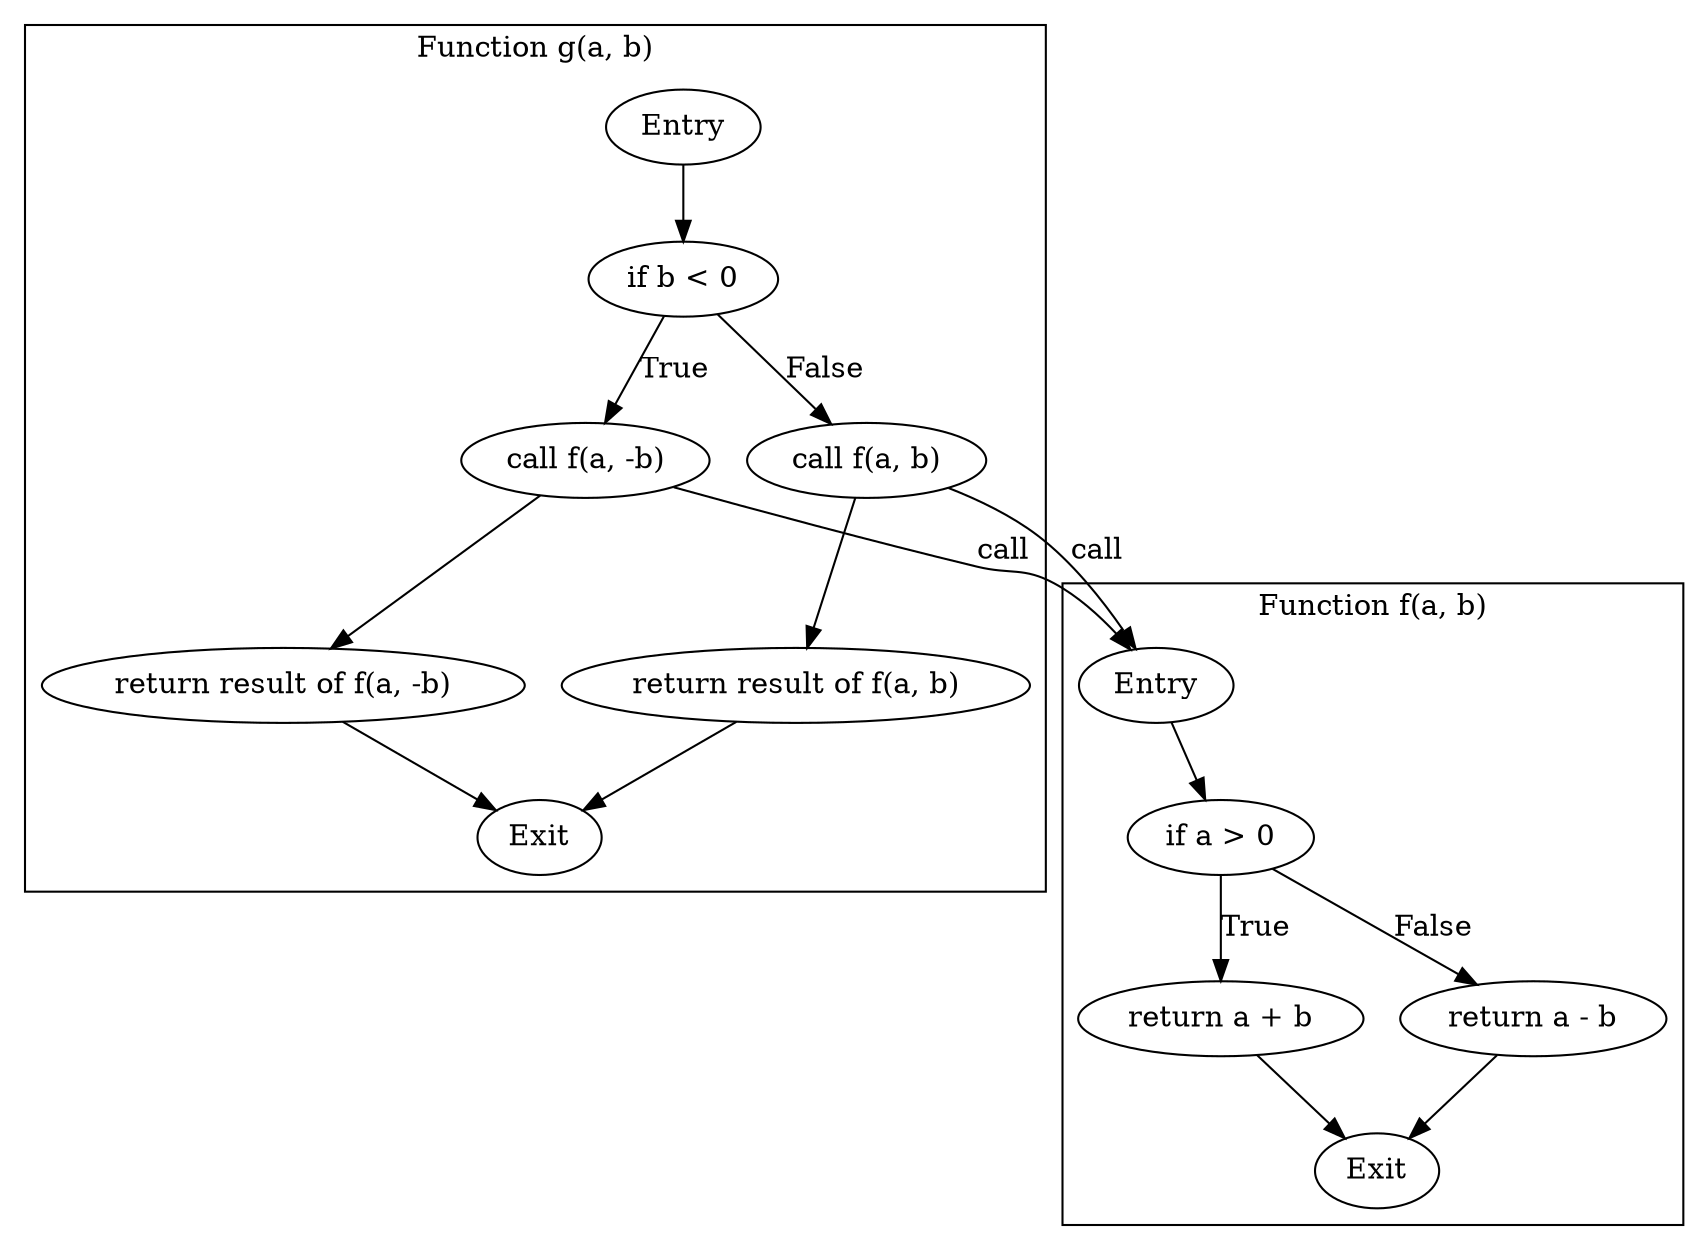 digraph CFG {
    // Function f
    subgraph cluster_f {
        label = "Function f(a, b)";
        f_entry [label="Entry"];
        f_if [label="if a > 0"];
        f_return_sum [label="return a + b"];
        f_return_diff [label="return a - b"];
        f_exit [label="Exit"];

        f_entry -> f_if;
        f_if -> f_return_sum [label="True"];
        f_if -> f_return_diff [label="False"];
        f_return_sum -> f_exit;
        f_return_diff -> f_exit;
    }

    // Function g
    subgraph cluster_g {
        label = "Function g(a, b)";
        g_entry [label="Entry"];
        g_if [label="if b < 0"];
        g_call_f_neg [label="call f(a, -b)"];
        g_call_f [label="call f(a, b)"];
        g_return_neg [label="return result of f(a, -b)"];
        g_return [label="return result of f(a, b)"];
        g_exit [label="Exit"];

        g_entry -> g_if;
        g_if -> g_call_f_neg [label="True"];
        g_if -> g_call_f [label="False"];
        g_call_f_neg -> g_return_neg;
        g_call_f -> g_return;
        g_return_neg -> g_exit;
        g_return -> g_exit;
    }

    // Function calls
    g_call_f_neg -> f_entry [label="call"];
    g_call_f -> f_entry [label="call"];
}
